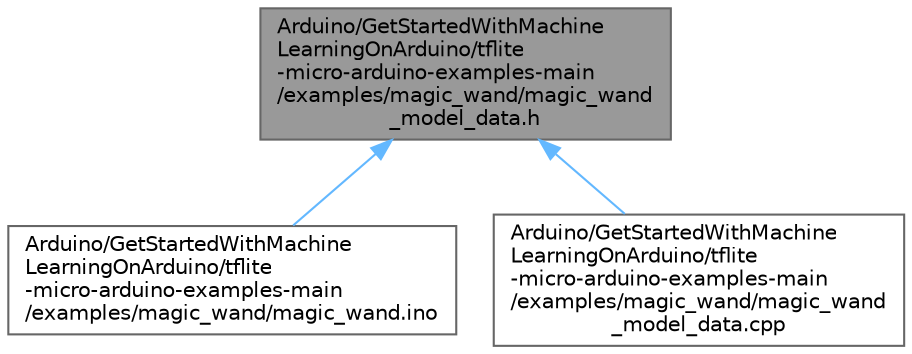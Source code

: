 digraph "Arduino/GetStartedWithMachineLearningOnArduino/tflite-micro-arduino-examples-main/examples/magic_wand/magic_wand_model_data.h"
{
 // LATEX_PDF_SIZE
  bgcolor="transparent";
  edge [fontname=Helvetica,fontsize=10,labelfontname=Helvetica,labelfontsize=10];
  node [fontname=Helvetica,fontsize=10,shape=box,height=0.2,width=0.4];
  Node1 [id="Node000001",label="Arduino/GetStartedWithMachine\lLearningOnArduino/tflite\l-micro-arduino-examples-main\l/examples/magic_wand/magic_wand\l_model_data.h",height=0.2,width=0.4,color="gray40", fillcolor="grey60", style="filled", fontcolor="black",tooltip=" "];
  Node1 -> Node2 [id="edge1_Node000001_Node000002",dir="back",color="steelblue1",style="solid",tooltip=" "];
  Node2 [id="Node000002",label="Arduino/GetStartedWithMachine\lLearningOnArduino/tflite\l-micro-arduino-examples-main\l/examples/magic_wand/magic_wand.ino",height=0.2,width=0.4,color="grey40", fillcolor="white", style="filled",URL="$magic__wand_8ino.html",tooltip=" "];
  Node1 -> Node3 [id="edge2_Node000001_Node000003",dir="back",color="steelblue1",style="solid",tooltip=" "];
  Node3 [id="Node000003",label="Arduino/GetStartedWithMachine\lLearningOnArduino/tflite\l-micro-arduino-examples-main\l/examples/magic_wand/magic_wand\l_model_data.cpp",height=0.2,width=0.4,color="grey40", fillcolor="white", style="filled",URL="$magic__wand__model__data_8cpp.html",tooltip=" "];
}
